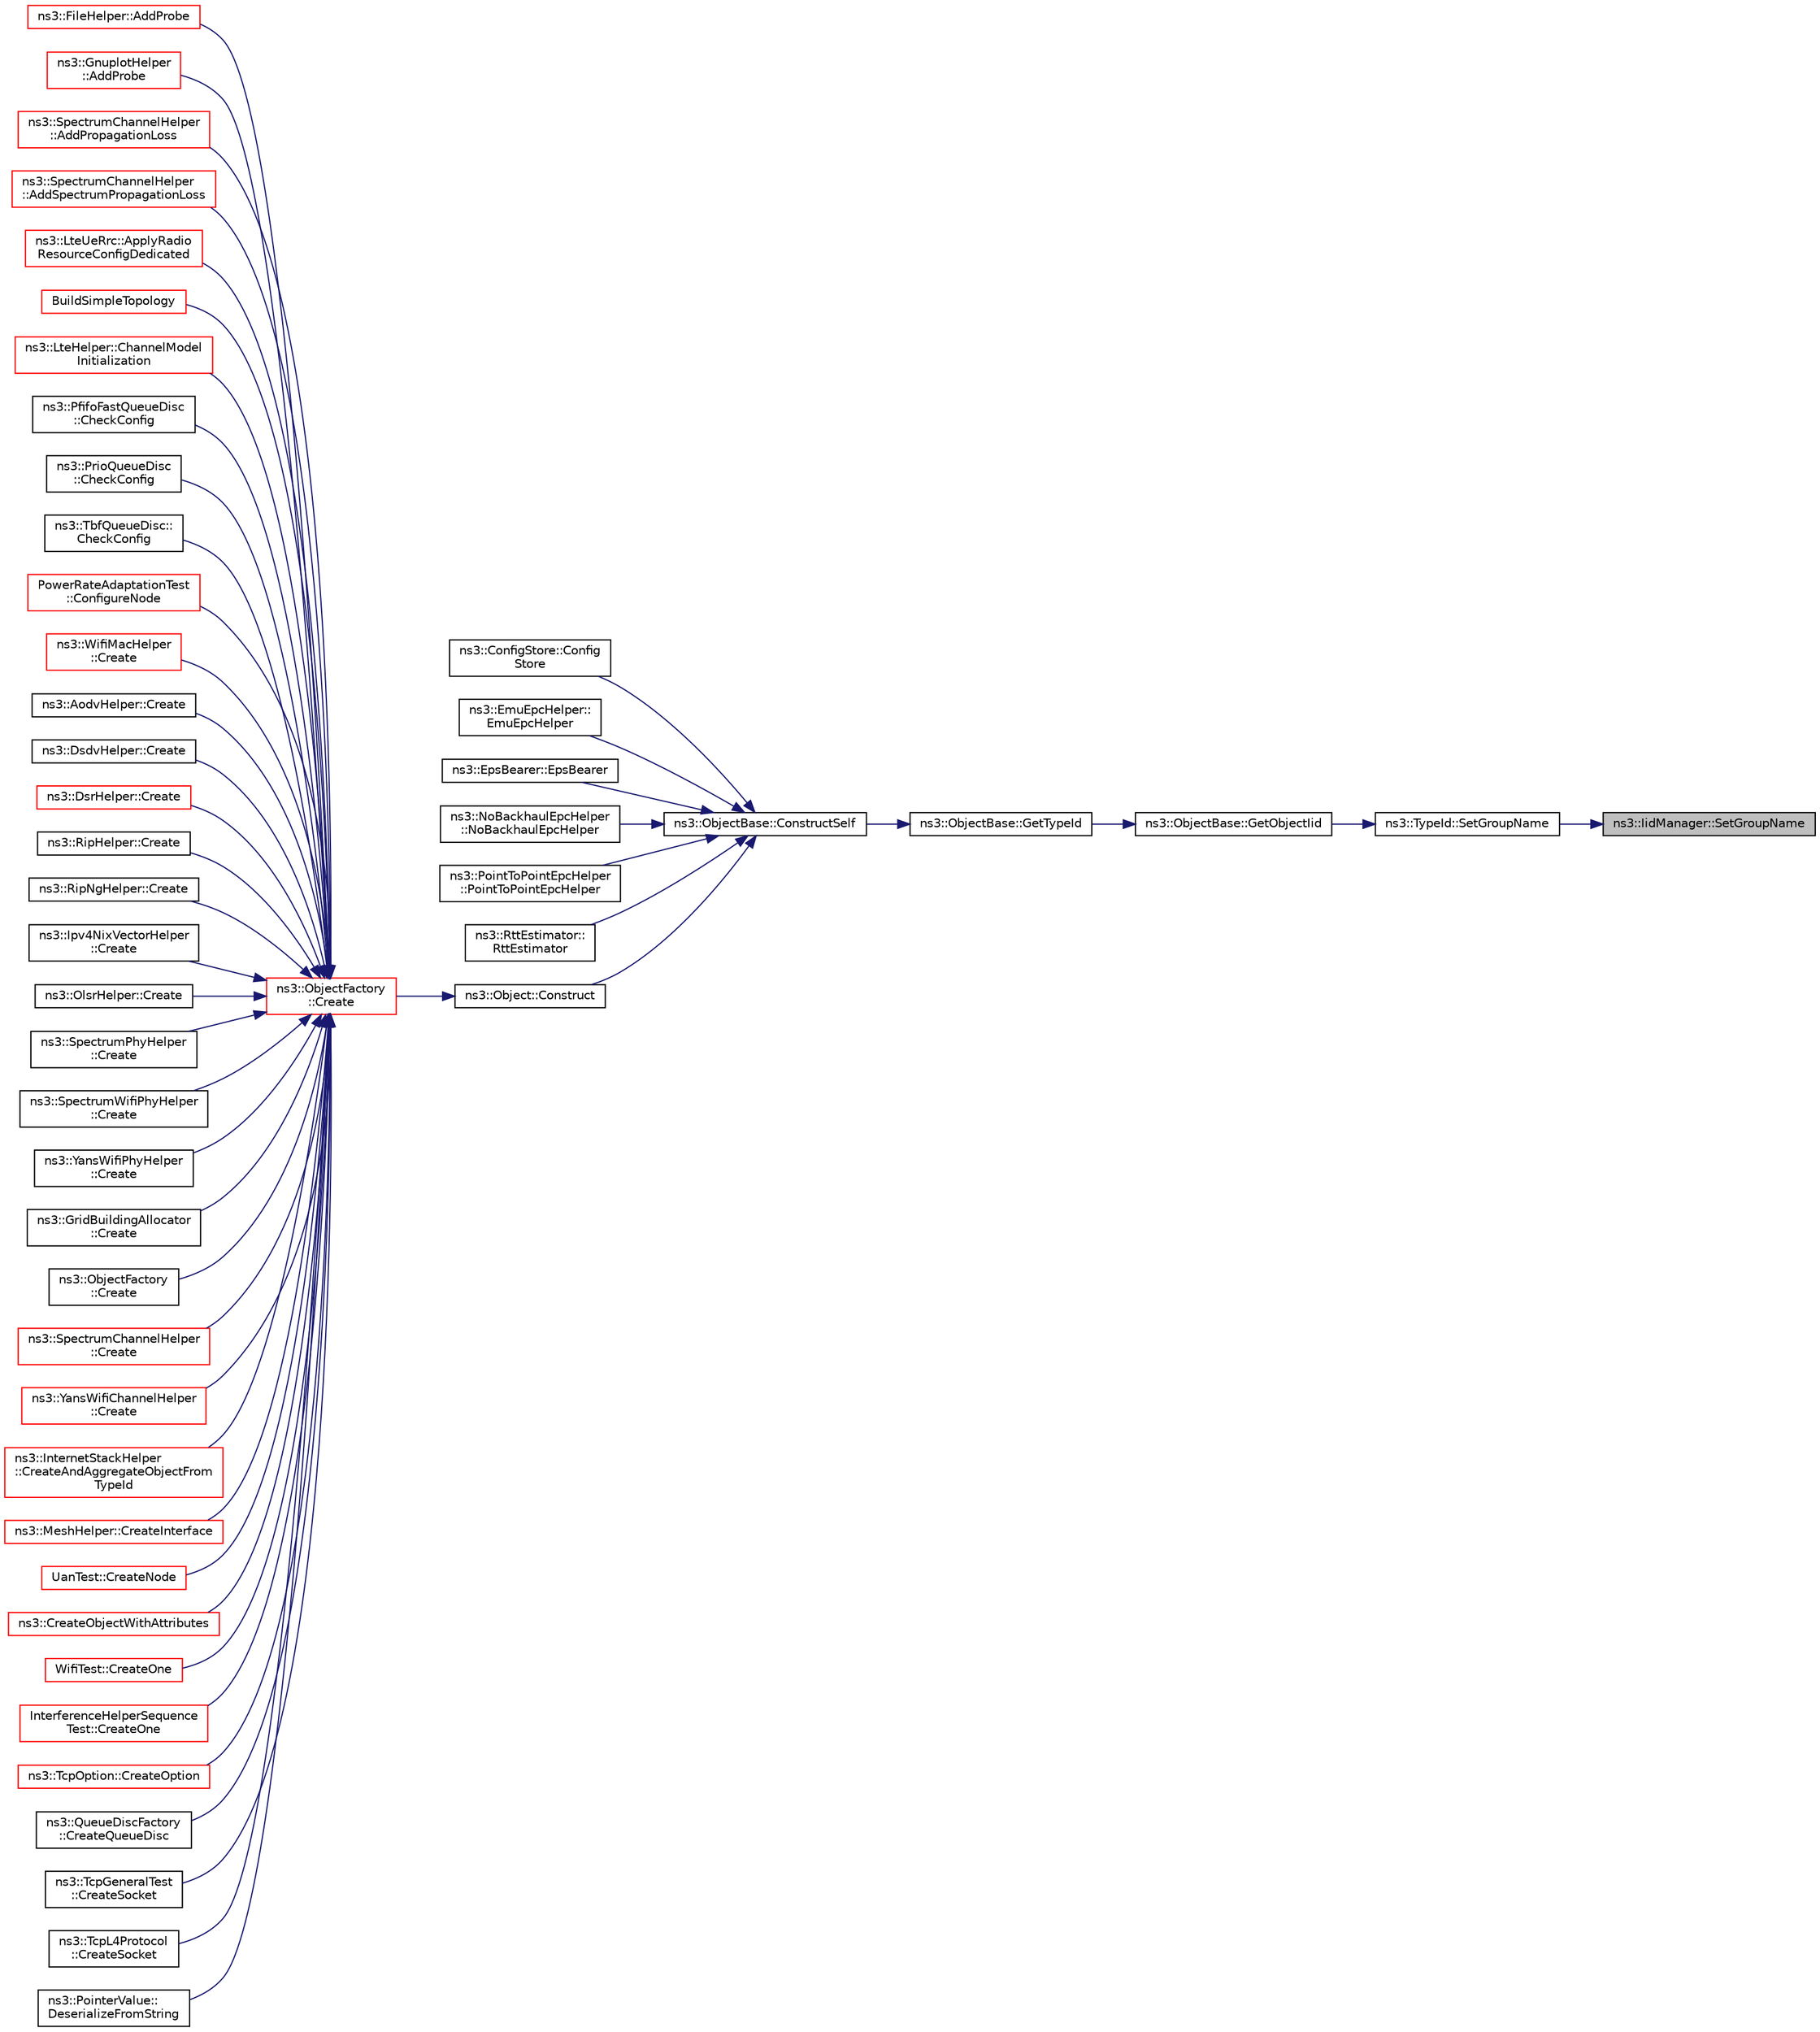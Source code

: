 digraph "ns3::IidManager::SetGroupName"
{
 // LATEX_PDF_SIZE
  edge [fontname="Helvetica",fontsize="10",labelfontname="Helvetica",labelfontsize="10"];
  node [fontname="Helvetica",fontsize="10",shape=record];
  rankdir="RL";
  Node1 [label="ns3::IidManager::SetGroupName",height=0.2,width=0.4,color="black", fillcolor="grey75", style="filled", fontcolor="black",tooltip="Set the group name of a type id."];
  Node1 -> Node2 [dir="back",color="midnightblue",fontsize="10",style="solid",fontname="Helvetica"];
  Node2 [label="ns3::TypeId::SetGroupName",height=0.2,width=0.4,color="black", fillcolor="white", style="filled",URL="$classns3_1_1_type_id.html#a87ab97caba5bbbd080b4490576f8bb40",tooltip="Set the group name."];
  Node2 -> Node3 [dir="back",color="midnightblue",fontsize="10",style="solid",fontname="Helvetica"];
  Node3 [label="ns3::ObjectBase::GetObjectIid",height=0.2,width=0.4,color="black", fillcolor="white", style="filled",URL="$classns3_1_1_object_base.html#a4fcfd18844c60f163c5dce52456d111b",tooltip="Ensure the TypeId for ObjectBase gets fully configured to anchor the inheritance tree properly."];
  Node3 -> Node4 [dir="back",color="midnightblue",fontsize="10",style="solid",fontname="Helvetica"];
  Node4 [label="ns3::ObjectBase::GetTypeId",height=0.2,width=0.4,color="black", fillcolor="white", style="filled",URL="$classns3_1_1_object_base.html#a2b870298ebceaaeffc9d65e15c022eac",tooltip="Get the type ID."];
  Node4 -> Node5 [dir="back",color="midnightblue",fontsize="10",style="solid",fontname="Helvetica"];
  Node5 [label="ns3::ObjectBase::ConstructSelf",height=0.2,width=0.4,color="black", fillcolor="white", style="filled",URL="$classns3_1_1_object_base.html#a5cda18dec6d0744cb652a3ed60056958",tooltip="Complete construction of ObjectBase; invoked by derived classes."];
  Node5 -> Node6 [dir="back",color="midnightblue",fontsize="10",style="solid",fontname="Helvetica"];
  Node6 [label="ns3::ConfigStore::Config\lStore",height=0.2,width=0.4,color="black", fillcolor="white", style="filled",URL="$classns3_1_1_config_store.html#ab2c0c2707ae2dc5489acd4cfccd63fd4",tooltip=" "];
  Node5 -> Node7 [dir="back",color="midnightblue",fontsize="10",style="solid",fontname="Helvetica"];
  Node7 [label="ns3::EmuEpcHelper::\lEmuEpcHelper",height=0.2,width=0.4,color="black", fillcolor="white", style="filled",URL="$classns3_1_1_emu_epc_helper.html#a10b42d66910c4ee73006f40eea1a1de1",tooltip="Constructor."];
  Node5 -> Node8 [dir="back",color="midnightblue",fontsize="10",style="solid",fontname="Helvetica"];
  Node8 [label="ns3::EpsBearer::EpsBearer",height=0.2,width=0.4,color="black", fillcolor="white", style="filled",URL="$classns3_1_1_eps_bearer.html#af6f94c7bbd1d1bc26e6895d19cf26086",tooltip="Default constructor."];
  Node5 -> Node9 [dir="back",color="midnightblue",fontsize="10",style="solid",fontname="Helvetica"];
  Node9 [label="ns3::NoBackhaulEpcHelper\l::NoBackhaulEpcHelper",height=0.2,width=0.4,color="black", fillcolor="white", style="filled",URL="$classns3_1_1_no_backhaul_epc_helper.html#a8822666431eefe3a78ba2a0bf4ca1bae",tooltip="Constructor."];
  Node5 -> Node10 [dir="back",color="midnightblue",fontsize="10",style="solid",fontname="Helvetica"];
  Node10 [label="ns3::PointToPointEpcHelper\l::PointToPointEpcHelper",height=0.2,width=0.4,color="black", fillcolor="white", style="filled",URL="$classns3_1_1_point_to_point_epc_helper.html#a3d4c34f6a194c994d45e0dac5019b8cb",tooltip="Constructor."];
  Node5 -> Node11 [dir="back",color="midnightblue",fontsize="10",style="solid",fontname="Helvetica"];
  Node11 [label="ns3::RttEstimator::\lRttEstimator",height=0.2,width=0.4,color="black", fillcolor="white", style="filled",URL="$classns3_1_1_rtt_estimator.html#a86696ed57483bf9e19abbf6978c46581",tooltip=" "];
  Node5 -> Node12 [dir="back",color="midnightblue",fontsize="10",style="solid",fontname="Helvetica"];
  Node12 [label="ns3::Object::Construct",height=0.2,width=0.4,color="black", fillcolor="white", style="filled",URL="$classns3_1_1_object.html#a636e8411dc5228771f45c9b805d348fa",tooltip="Initialize all member variables registered as Attributes of this TypeId."];
  Node12 -> Node13 [dir="back",color="midnightblue",fontsize="10",style="solid",fontname="Helvetica"];
  Node13 [label="ns3::ObjectFactory\l::Create",height=0.2,width=0.4,color="red", fillcolor="white", style="filled",URL="$classns3_1_1_object_factory.html#a52eda277f4aaab54266134ba48102ad7",tooltip="Create an Object instance of the configured TypeId."];
  Node13 -> Node14 [dir="back",color="midnightblue",fontsize="10",style="solid",fontname="Helvetica"];
  Node14 [label="ns3::FileHelper::AddProbe",height=0.2,width=0.4,color="red", fillcolor="white", style="filled",URL="$classns3_1_1_file_helper.html#a9783aea2aed4b310288ed1b79af1f66e",tooltip="Adds a probe to be used to write values to files."];
  Node13 -> Node17 [dir="back",color="midnightblue",fontsize="10",style="solid",fontname="Helvetica"];
  Node17 [label="ns3::GnuplotHelper\l::AddProbe",height=0.2,width=0.4,color="red", fillcolor="white", style="filled",URL="$classns3_1_1_gnuplot_helper.html#ad5e798aeffe53074d5792ee2d33561ec",tooltip="Adds a probe to be used to make the plot."];
  Node13 -> Node20 [dir="back",color="midnightblue",fontsize="10",style="solid",fontname="Helvetica"];
  Node20 [label="ns3::SpectrumChannelHelper\l::AddPropagationLoss",height=0.2,width=0.4,color="red", fillcolor="white", style="filled",URL="$classns3_1_1_spectrum_channel_helper.html#ab23845170770bda5be7ee8a2b42c452b",tooltip=" "];
  Node13 -> Node22 [dir="back",color="midnightblue",fontsize="10",style="solid",fontname="Helvetica"];
  Node22 [label="ns3::SpectrumChannelHelper\l::AddSpectrumPropagationLoss",height=0.2,width=0.4,color="red", fillcolor="white", style="filled",URL="$classns3_1_1_spectrum_channel_helper.html#a135e8ad3b8399671db56d112929f9611",tooltip=" "];
  Node13 -> Node24 [dir="back",color="midnightblue",fontsize="10",style="solid",fontname="Helvetica"];
  Node24 [label="ns3::LteUeRrc::ApplyRadio\lResourceConfigDedicated",height=0.2,width=0.4,color="red", fillcolor="white", style="filled",URL="$classns3_1_1_lte_ue_rrc.html#af7c2bc93366a56a35793c3ef6bce5ce3",tooltip="Apply radio resource config dedicated."];
  Node13 -> Node27 [dir="back",color="midnightblue",fontsize="10",style="solid",fontname="Helvetica"];
  Node27 [label="BuildSimpleTopology",height=0.2,width=0.4,color="red", fillcolor="white", style="filled",URL="$error-model-test-suite_8cc.html#af6fe24088bb4cfa248fc1b0bad6e1dfc",tooltip=" "];
  Node13 -> Node30 [dir="back",color="midnightblue",fontsize="10",style="solid",fontname="Helvetica"];
  Node30 [label="ns3::LteHelper::ChannelModel\lInitialization",height=0.2,width=0.4,color="red", fillcolor="white", style="filled",URL="$classns3_1_1_lte_helper.html#a42bcbfee4c768b253c6016a2d54242c3",tooltip="Function that performs a channel model initialization of all component carriers."];
  Node13 -> Node32 [dir="back",color="midnightblue",fontsize="10",style="solid",fontname="Helvetica"];
  Node32 [label="ns3::PfifoFastQueueDisc\l::CheckConfig",height=0.2,width=0.4,color="black", fillcolor="white", style="filled",URL="$classns3_1_1_pfifo_fast_queue_disc.html#a9fa5e68b79b7431cd734f4e8845bdced",tooltip="Check whether the current configuration is correct."];
  Node13 -> Node33 [dir="back",color="midnightblue",fontsize="10",style="solid",fontname="Helvetica"];
  Node33 [label="ns3::PrioQueueDisc\l::CheckConfig",height=0.2,width=0.4,color="black", fillcolor="white", style="filled",URL="$classns3_1_1_prio_queue_disc.html#a0aaf390caf16eeda754f687f31c5d039",tooltip="Check whether the current configuration is correct."];
  Node13 -> Node34 [dir="back",color="midnightblue",fontsize="10",style="solid",fontname="Helvetica"];
  Node34 [label="ns3::TbfQueueDisc::\lCheckConfig",height=0.2,width=0.4,color="black", fillcolor="white", style="filled",URL="$classns3_1_1_tbf_queue_disc.html#a1aca751ec280d81d8b0d7d2e9e75fde6",tooltip="Check whether the current configuration is correct."];
  Node13 -> Node35 [dir="back",color="midnightblue",fontsize="10",style="solid",fontname="Helvetica"];
  Node35 [label="PowerRateAdaptationTest\l::ConfigureNode",height=0.2,width=0.4,color="red", fillcolor="white", style="filled",URL="$class_power_rate_adaptation_test.html#a498edc12eed6e91b38d1b71d4565a306",tooltip="Configure nde function."];
  Node13 -> Node40 [dir="back",color="midnightblue",fontsize="10",style="solid",fontname="Helvetica"];
  Node40 [label="ns3::WifiMacHelper\l::Create",height=0.2,width=0.4,color="red", fillcolor="white", style="filled",URL="$classns3_1_1_wifi_mac_helper.html#a66354d7a3bdbaf1c785a32647dabc1f2",tooltip=" "];
  Node13 -> Node55 [dir="back",color="midnightblue",fontsize="10",style="solid",fontname="Helvetica"];
  Node55 [label="ns3::AodvHelper::Create",height=0.2,width=0.4,color="black", fillcolor="white", style="filled",URL="$classns3_1_1_aodv_helper.html#a1f624a953eb5bfba491cd7cbd64d4594",tooltip=" "];
  Node13 -> Node56 [dir="back",color="midnightblue",fontsize="10",style="solid",fontname="Helvetica"];
  Node56 [label="ns3::DsdvHelper::Create",height=0.2,width=0.4,color="black", fillcolor="white", style="filled",URL="$classns3_1_1_dsdv_helper.html#a2eed31b62087f494f3556c55a84813de",tooltip=" "];
  Node13 -> Node57 [dir="back",color="midnightblue",fontsize="10",style="solid",fontname="Helvetica"];
  Node57 [label="ns3::DsrHelper::Create",height=0.2,width=0.4,color="red", fillcolor="white", style="filled",URL="$classns3_1_1_dsr_helper.html#a5407c2c8ea4197b6a695fd53621fdd31",tooltip=" "];
  Node13 -> Node59 [dir="back",color="midnightblue",fontsize="10",style="solid",fontname="Helvetica"];
  Node59 [label="ns3::RipHelper::Create",height=0.2,width=0.4,color="black", fillcolor="white", style="filled",URL="$classns3_1_1_rip_helper.html#ae6831e42fc7de456c95f5ce334486805",tooltip=" "];
  Node13 -> Node60 [dir="back",color="midnightblue",fontsize="10",style="solid",fontname="Helvetica"];
  Node60 [label="ns3::RipNgHelper::Create",height=0.2,width=0.4,color="black", fillcolor="white", style="filled",URL="$classns3_1_1_rip_ng_helper.html#a9ed079b76d48ffc79c2e8797ff197c8e",tooltip=" "];
  Node13 -> Node61 [dir="back",color="midnightblue",fontsize="10",style="solid",fontname="Helvetica"];
  Node61 [label="ns3::Ipv4NixVectorHelper\l::Create",height=0.2,width=0.4,color="black", fillcolor="white", style="filled",URL="$classns3_1_1_ipv4_nix_vector_helper.html#adace7e160af227688815fda9fa8987ff",tooltip=" "];
  Node13 -> Node62 [dir="back",color="midnightblue",fontsize="10",style="solid",fontname="Helvetica"];
  Node62 [label="ns3::OlsrHelper::Create",height=0.2,width=0.4,color="black", fillcolor="white", style="filled",URL="$classns3_1_1_olsr_helper.html#a0062126ad6b4ff7c725b51da13cd7172",tooltip=" "];
  Node13 -> Node63 [dir="back",color="midnightblue",fontsize="10",style="solid",fontname="Helvetica"];
  Node63 [label="ns3::SpectrumPhyHelper\l::Create",height=0.2,width=0.4,color="black", fillcolor="white", style="filled",URL="$classns3_1_1_spectrum_phy_helper.html#aa26730d70bd86c0bf888a406c80d33fe",tooltip=" "];
  Node13 -> Node64 [dir="back",color="midnightblue",fontsize="10",style="solid",fontname="Helvetica"];
  Node64 [label="ns3::SpectrumWifiPhyHelper\l::Create",height=0.2,width=0.4,color="black", fillcolor="white", style="filled",URL="$classns3_1_1_spectrum_wifi_phy_helper.html#afa1dc80c04fa37baa2b3b9b696b82fb5",tooltip=" "];
  Node13 -> Node65 [dir="back",color="midnightblue",fontsize="10",style="solid",fontname="Helvetica"];
  Node65 [label="ns3::YansWifiPhyHelper\l::Create",height=0.2,width=0.4,color="black", fillcolor="white", style="filled",URL="$classns3_1_1_yans_wifi_phy_helper.html#ab71a35fdc2bc9783b72e547da292921e",tooltip=" "];
  Node13 -> Node66 [dir="back",color="midnightblue",fontsize="10",style="solid",fontname="Helvetica"];
  Node66 [label="ns3::GridBuildingAllocator\l::Create",height=0.2,width=0.4,color="black", fillcolor="white", style="filled",URL="$classns3_1_1_grid_building_allocator.html#a96c6e3b69f0cfea04fe1f40b5f160f3e",tooltip="Create a set of buildings allocated on a grid."];
  Node13 -> Node67 [dir="back",color="midnightblue",fontsize="10",style="solid",fontname="Helvetica"];
  Node67 [label="ns3::ObjectFactory\l::Create",height=0.2,width=0.4,color="black", fillcolor="white", style="filled",URL="$classns3_1_1_object_factory.html#a87e01a2e0698b37f618218b55c43dd17",tooltip="Create an Object instance of the requested type."];
  Node13 -> Node68 [dir="back",color="midnightblue",fontsize="10",style="solid",fontname="Helvetica"];
  Node68 [label="ns3::SpectrumChannelHelper\l::Create",height=0.2,width=0.4,color="red", fillcolor="white", style="filled",URL="$classns3_1_1_spectrum_channel_helper.html#ad4e0f257cc814ed9fc21fc742d9b6476",tooltip=" "];
  Node13 -> Node70 [dir="back",color="midnightblue",fontsize="10",style="solid",fontname="Helvetica"];
  Node70 [label="ns3::YansWifiChannelHelper\l::Create",height=0.2,width=0.4,color="red", fillcolor="white", style="filled",URL="$classns3_1_1_yans_wifi_channel_helper.html#a6bb01082fd42806a6b95e6684a4344d4",tooltip=" "];
  Node13 -> Node105 [dir="back",color="midnightblue",fontsize="10",style="solid",fontname="Helvetica"];
  Node105 [label="ns3::InternetStackHelper\l::CreateAndAggregateObjectFrom\lTypeId",height=0.2,width=0.4,color="red", fillcolor="white", style="filled",URL="$classns3_1_1_internet_stack_helper.html#a6605ba9c1bbfdf9ebe09c5dbcfce2451",tooltip="create an object from its TypeId and aggregates it to the node"];
  Node13 -> Node107 [dir="back",color="midnightblue",fontsize="10",style="solid",fontname="Helvetica"];
  Node107 [label="ns3::MeshHelper::CreateInterface",height=0.2,width=0.4,color="red", fillcolor="white", style="filled",URL="$classns3_1_1_mesh_helper.html#a2a760004bc190863ccfea1a4537283cf",tooltip=" "];
  Node13 -> Node109 [dir="back",color="midnightblue",fontsize="10",style="solid",fontname="Helvetica"];
  Node109 [label="UanTest::CreateNode",height=0.2,width=0.4,color="red", fillcolor="white", style="filled",URL="$class_uan_test.html#a4439b6676512b774fb9b2f2f0dd4cfce",tooltip="Create node function."];
  Node13 -> Node113 [dir="back",color="midnightblue",fontsize="10",style="solid",fontname="Helvetica"];
  Node113 [label="ns3::CreateObjectWithAttributes",height=0.2,width=0.4,color="red", fillcolor="white", style="filled",URL="$group__object.html#ga5e123a3b16375808a629dc9834dee63e",tooltip="Allocate an Object on the heap and initialize with a set of attributes."];
  Node13 -> Node119 [dir="back",color="midnightblue",fontsize="10",style="solid",fontname="Helvetica"];
  Node119 [label="WifiTest::CreateOne",height=0.2,width=0.4,color="red", fillcolor="white", style="filled",URL="$class_wifi_test.html#a212be82b387f5446375a45ccbac3561e",tooltip="Create one function."];
  Node13 -> Node122 [dir="back",color="midnightblue",fontsize="10",style="solid",fontname="Helvetica"];
  Node122 [label="InterferenceHelperSequence\lTest::CreateOne",height=0.2,width=0.4,color="red", fillcolor="white", style="filled",URL="$class_interference_helper_sequence_test.html#aaf6b2c6dc1b1c6abf0743b018e78544a",tooltip="Create one function."];
  Node13 -> Node124 [dir="back",color="midnightblue",fontsize="10",style="solid",fontname="Helvetica"];
  Node124 [label="ns3::TcpOption::CreateOption",height=0.2,width=0.4,color="red", fillcolor="white", style="filled",URL="$classns3_1_1_tcp_option.html#a342764c94f23eae9c093534312f7a5d4",tooltip="Creates an option."];
  Node13 -> Node130 [dir="back",color="midnightblue",fontsize="10",style="solid",fontname="Helvetica"];
  Node130 [label="ns3::QueueDiscFactory\l::CreateQueueDisc",height=0.2,width=0.4,color="black", fillcolor="white", style="filled",URL="$classns3_1_1_queue_disc_factory.html#a54976e363c67dc502dc67bafbdb59669",tooltip="Create a queue disc with the currently stored configuration."];
  Node13 -> Node131 [dir="back",color="midnightblue",fontsize="10",style="solid",fontname="Helvetica"];
  Node131 [label="ns3::TcpGeneralTest\l::CreateSocket",height=0.2,width=0.4,color="black", fillcolor="white", style="filled",URL="$classns3_1_1_tcp_general_test.html#a2a00856b16fd590d045f0d1d9cb3348e",tooltip="Create a socket."];
  Node13 -> Node132 [dir="back",color="midnightblue",fontsize="10",style="solid",fontname="Helvetica"];
  Node132 [label="ns3::TcpL4Protocol\l::CreateSocket",height=0.2,width=0.4,color="black", fillcolor="white", style="filled",URL="$classns3_1_1_tcp_l4_protocol.html#aff234df940f094cabaf74f5383639574",tooltip="Create a TCP socket using the specified congestion control algorithm TypeId."];
  Node13 -> Node133 [dir="back",color="midnightblue",fontsize="10",style="solid",fontname="Helvetica"];
  Node133 [label="ns3::PointerValue::\lDeserializeFromString",height=0.2,width=0.4,color="black", fillcolor="white", style="filled",URL="$classns3_1_1_pointer_value.html#ab5fb344a04892f22549d42c17cc1856d",tooltip=" "];
}
